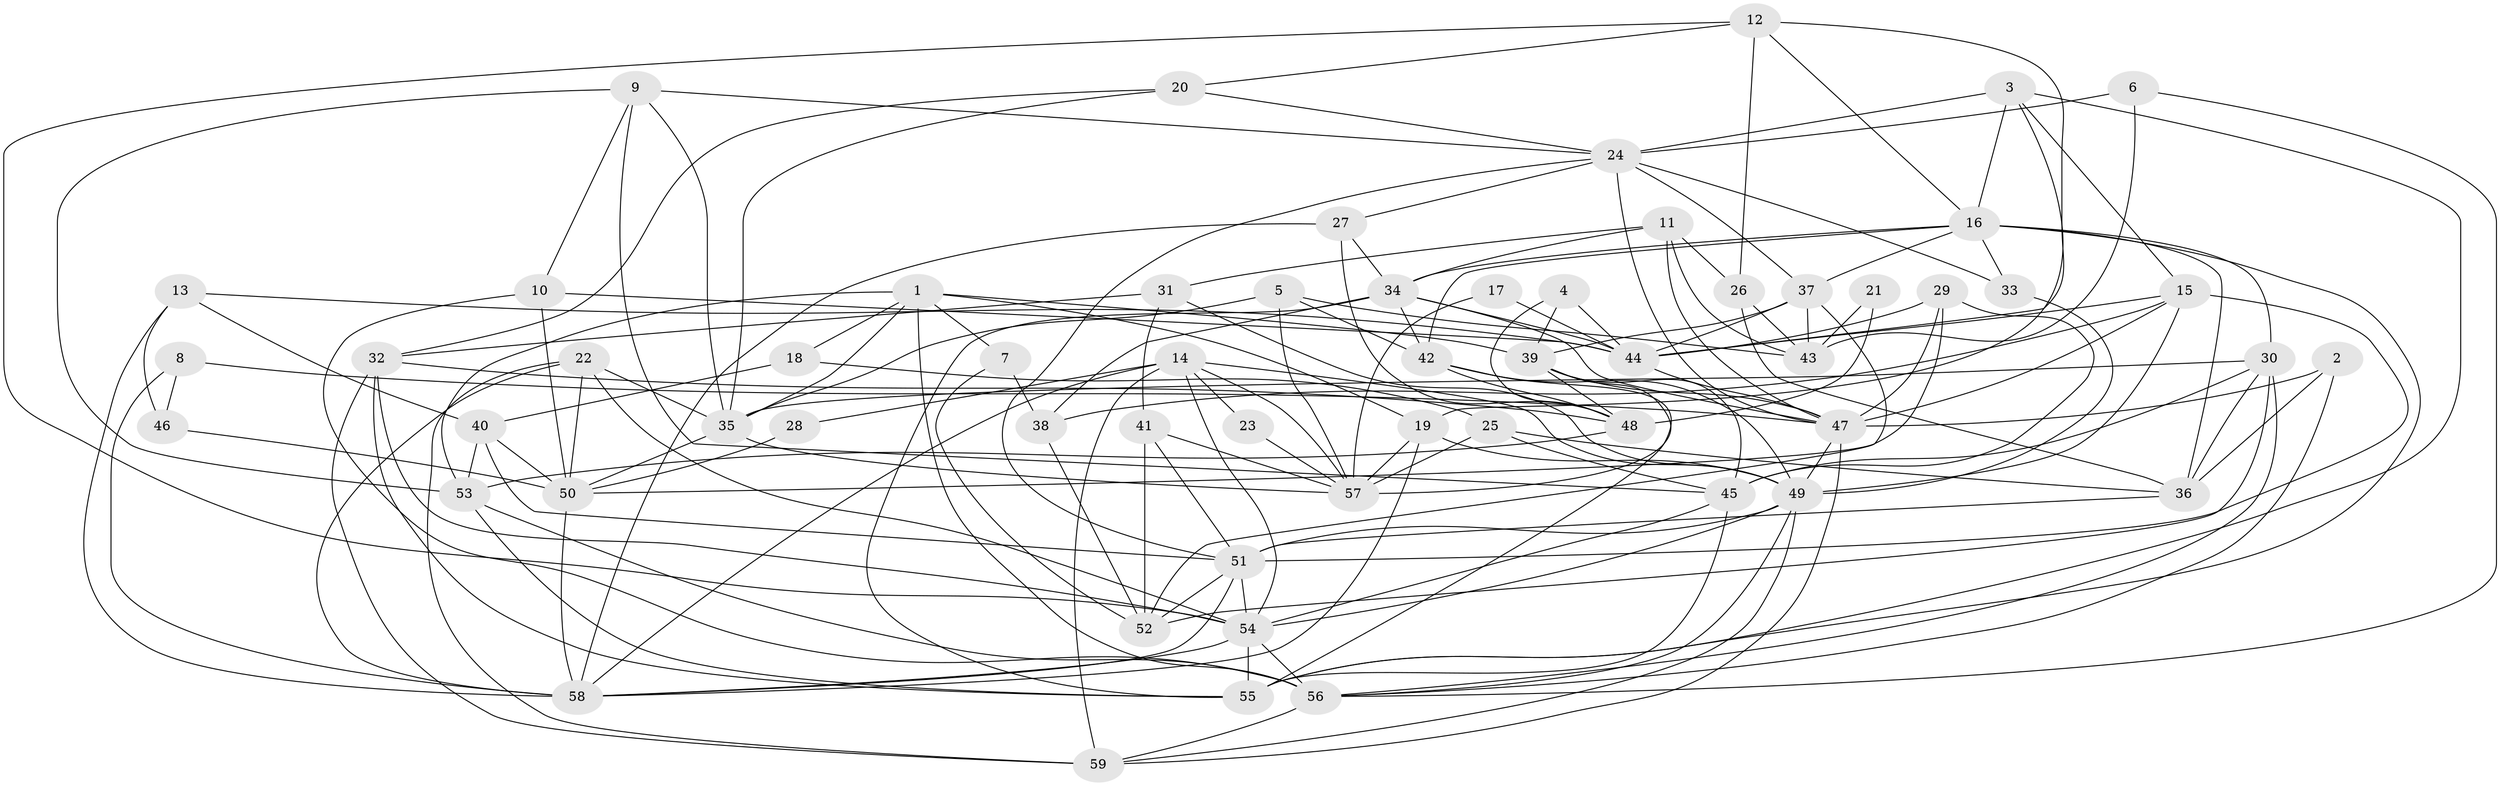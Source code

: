 // original degree distribution, {4: 0.2457627118644068, 6: 0.06779661016949153, 3: 0.3305084745762712, 2: 0.09322033898305085, 5: 0.211864406779661, 7: 0.0423728813559322, 9: 0.00847457627118644}
// Generated by graph-tools (version 1.1) at 2025/50/03/09/25 03:50:13]
// undirected, 59 vertices, 167 edges
graph export_dot {
graph [start="1"]
  node [color=gray90,style=filled];
  1;
  2;
  3;
  4;
  5;
  6;
  7;
  8;
  9;
  10;
  11;
  12;
  13;
  14;
  15;
  16;
  17;
  18;
  19;
  20;
  21;
  22;
  23;
  24;
  25;
  26;
  27;
  28;
  29;
  30;
  31;
  32;
  33;
  34;
  35;
  36;
  37;
  38;
  39;
  40;
  41;
  42;
  43;
  44;
  45;
  46;
  47;
  48;
  49;
  50;
  51;
  52;
  53;
  54;
  55;
  56;
  57;
  58;
  59;
  1 -- 7 [weight=1.0];
  1 -- 18 [weight=1.0];
  1 -- 19 [weight=1.0];
  1 -- 35 [weight=1.0];
  1 -- 39 [weight=1.0];
  1 -- 53 [weight=1.0];
  1 -- 56 [weight=1.0];
  2 -- 36 [weight=1.0];
  2 -- 47 [weight=1.0];
  2 -- 56 [weight=1.0];
  3 -- 15 [weight=1.0];
  3 -- 16 [weight=1.0];
  3 -- 19 [weight=1.0];
  3 -- 24 [weight=1.0];
  3 -- 55 [weight=1.0];
  4 -- 39 [weight=1.0];
  4 -- 44 [weight=1.0];
  4 -- 48 [weight=1.0];
  5 -- 35 [weight=1.0];
  5 -- 42 [weight=1.0];
  5 -- 43 [weight=1.0];
  5 -- 57 [weight=1.0];
  6 -- 24 [weight=1.0];
  6 -- 43 [weight=1.0];
  6 -- 56 [weight=1.0];
  7 -- 38 [weight=1.0];
  7 -- 52 [weight=1.0];
  8 -- 46 [weight=1.0];
  8 -- 47 [weight=1.0];
  8 -- 58 [weight=1.0];
  9 -- 10 [weight=1.0];
  9 -- 24 [weight=1.0];
  9 -- 35 [weight=1.0];
  9 -- 45 [weight=1.0];
  9 -- 53 [weight=1.0];
  10 -- 44 [weight=1.0];
  10 -- 50 [weight=1.0];
  10 -- 56 [weight=1.0];
  11 -- 26 [weight=1.0];
  11 -- 31 [weight=1.0];
  11 -- 34 [weight=1.0];
  11 -- 43 [weight=1.0];
  11 -- 47 [weight=1.0];
  12 -- 16 [weight=1.0];
  12 -- 20 [weight=1.0];
  12 -- 26 [weight=1.0];
  12 -- 44 [weight=1.0];
  12 -- 54 [weight=1.0];
  13 -- 40 [weight=1.0];
  13 -- 44 [weight=1.0];
  13 -- 46 [weight=1.0];
  13 -- 58 [weight=1.0];
  14 -- 23 [weight=1.0];
  14 -- 28 [weight=1.0];
  14 -- 49 [weight=1.0];
  14 -- 54 [weight=1.0];
  14 -- 57 [weight=2.0];
  14 -- 58 [weight=1.0];
  14 -- 59 [weight=1.0];
  15 -- 38 [weight=1.0];
  15 -- 44 [weight=1.0];
  15 -- 47 [weight=1.0];
  15 -- 49 [weight=1.0];
  15 -- 51 [weight=1.0];
  16 -- 30 [weight=1.0];
  16 -- 33 [weight=1.0];
  16 -- 34 [weight=1.0];
  16 -- 36 [weight=1.0];
  16 -- 37 [weight=1.0];
  16 -- 42 [weight=1.0];
  16 -- 55 [weight=1.0];
  17 -- 44 [weight=1.0];
  17 -- 57 [weight=2.0];
  18 -- 25 [weight=1.0];
  18 -- 40 [weight=1.0];
  19 -- 49 [weight=1.0];
  19 -- 57 [weight=1.0];
  19 -- 58 [weight=1.0];
  20 -- 24 [weight=1.0];
  20 -- 32 [weight=1.0];
  20 -- 35 [weight=1.0];
  21 -- 43 [weight=1.0];
  21 -- 48 [weight=1.0];
  22 -- 35 [weight=1.0];
  22 -- 50 [weight=1.0];
  22 -- 54 [weight=1.0];
  22 -- 58 [weight=1.0];
  22 -- 59 [weight=1.0];
  23 -- 57 [weight=1.0];
  24 -- 27 [weight=1.0];
  24 -- 33 [weight=1.0];
  24 -- 37 [weight=1.0];
  24 -- 47 [weight=1.0];
  24 -- 51 [weight=1.0];
  25 -- 36 [weight=1.0];
  25 -- 45 [weight=1.0];
  25 -- 57 [weight=1.0];
  26 -- 36 [weight=1.0];
  26 -- 43 [weight=1.0];
  27 -- 34 [weight=1.0];
  27 -- 48 [weight=2.0];
  27 -- 58 [weight=1.0];
  28 -- 50 [weight=1.0];
  29 -- 44 [weight=1.0];
  29 -- 45 [weight=1.0];
  29 -- 47 [weight=1.0];
  29 -- 50 [weight=1.0];
  30 -- 35 [weight=1.0];
  30 -- 36 [weight=1.0];
  30 -- 45 [weight=1.0];
  30 -- 52 [weight=1.0];
  30 -- 56 [weight=1.0];
  31 -- 32 [weight=1.0];
  31 -- 41 [weight=1.0];
  31 -- 49 [weight=1.0];
  32 -- 48 [weight=1.0];
  32 -- 54 [weight=1.0];
  32 -- 55 [weight=1.0];
  32 -- 59 [weight=1.0];
  33 -- 49 [weight=1.0];
  34 -- 38 [weight=1.0];
  34 -- 42 [weight=1.0];
  34 -- 44 [weight=1.0];
  34 -- 47 [weight=1.0];
  34 -- 55 [weight=1.0];
  35 -- 50 [weight=1.0];
  35 -- 57 [weight=1.0];
  36 -- 51 [weight=1.0];
  37 -- 39 [weight=1.0];
  37 -- 43 [weight=1.0];
  37 -- 44 [weight=1.0];
  37 -- 52 [weight=1.0];
  38 -- 52 [weight=1.0];
  39 -- 45 [weight=1.0];
  39 -- 47 [weight=1.0];
  39 -- 48 [weight=1.0];
  39 -- 57 [weight=2.0];
  40 -- 50 [weight=2.0];
  40 -- 51 [weight=1.0];
  40 -- 53 [weight=1.0];
  41 -- 51 [weight=1.0];
  41 -- 52 [weight=1.0];
  41 -- 57 [weight=1.0];
  42 -- 48 [weight=1.0];
  42 -- 49 [weight=1.0];
  42 -- 55 [weight=1.0];
  44 -- 47 [weight=1.0];
  45 -- 54 [weight=1.0];
  45 -- 55 [weight=1.0];
  46 -- 50 [weight=1.0];
  47 -- 49 [weight=1.0];
  47 -- 59 [weight=1.0];
  48 -- 53 [weight=1.0];
  49 -- 51 [weight=1.0];
  49 -- 54 [weight=1.0];
  49 -- 56 [weight=1.0];
  49 -- 59 [weight=1.0];
  50 -- 58 [weight=1.0];
  51 -- 52 [weight=1.0];
  51 -- 54 [weight=1.0];
  51 -- 58 [weight=1.0];
  53 -- 55 [weight=1.0];
  53 -- 56 [weight=1.0];
  54 -- 55 [weight=1.0];
  54 -- 56 [weight=1.0];
  54 -- 58 [weight=1.0];
  56 -- 59 [weight=1.0];
}
